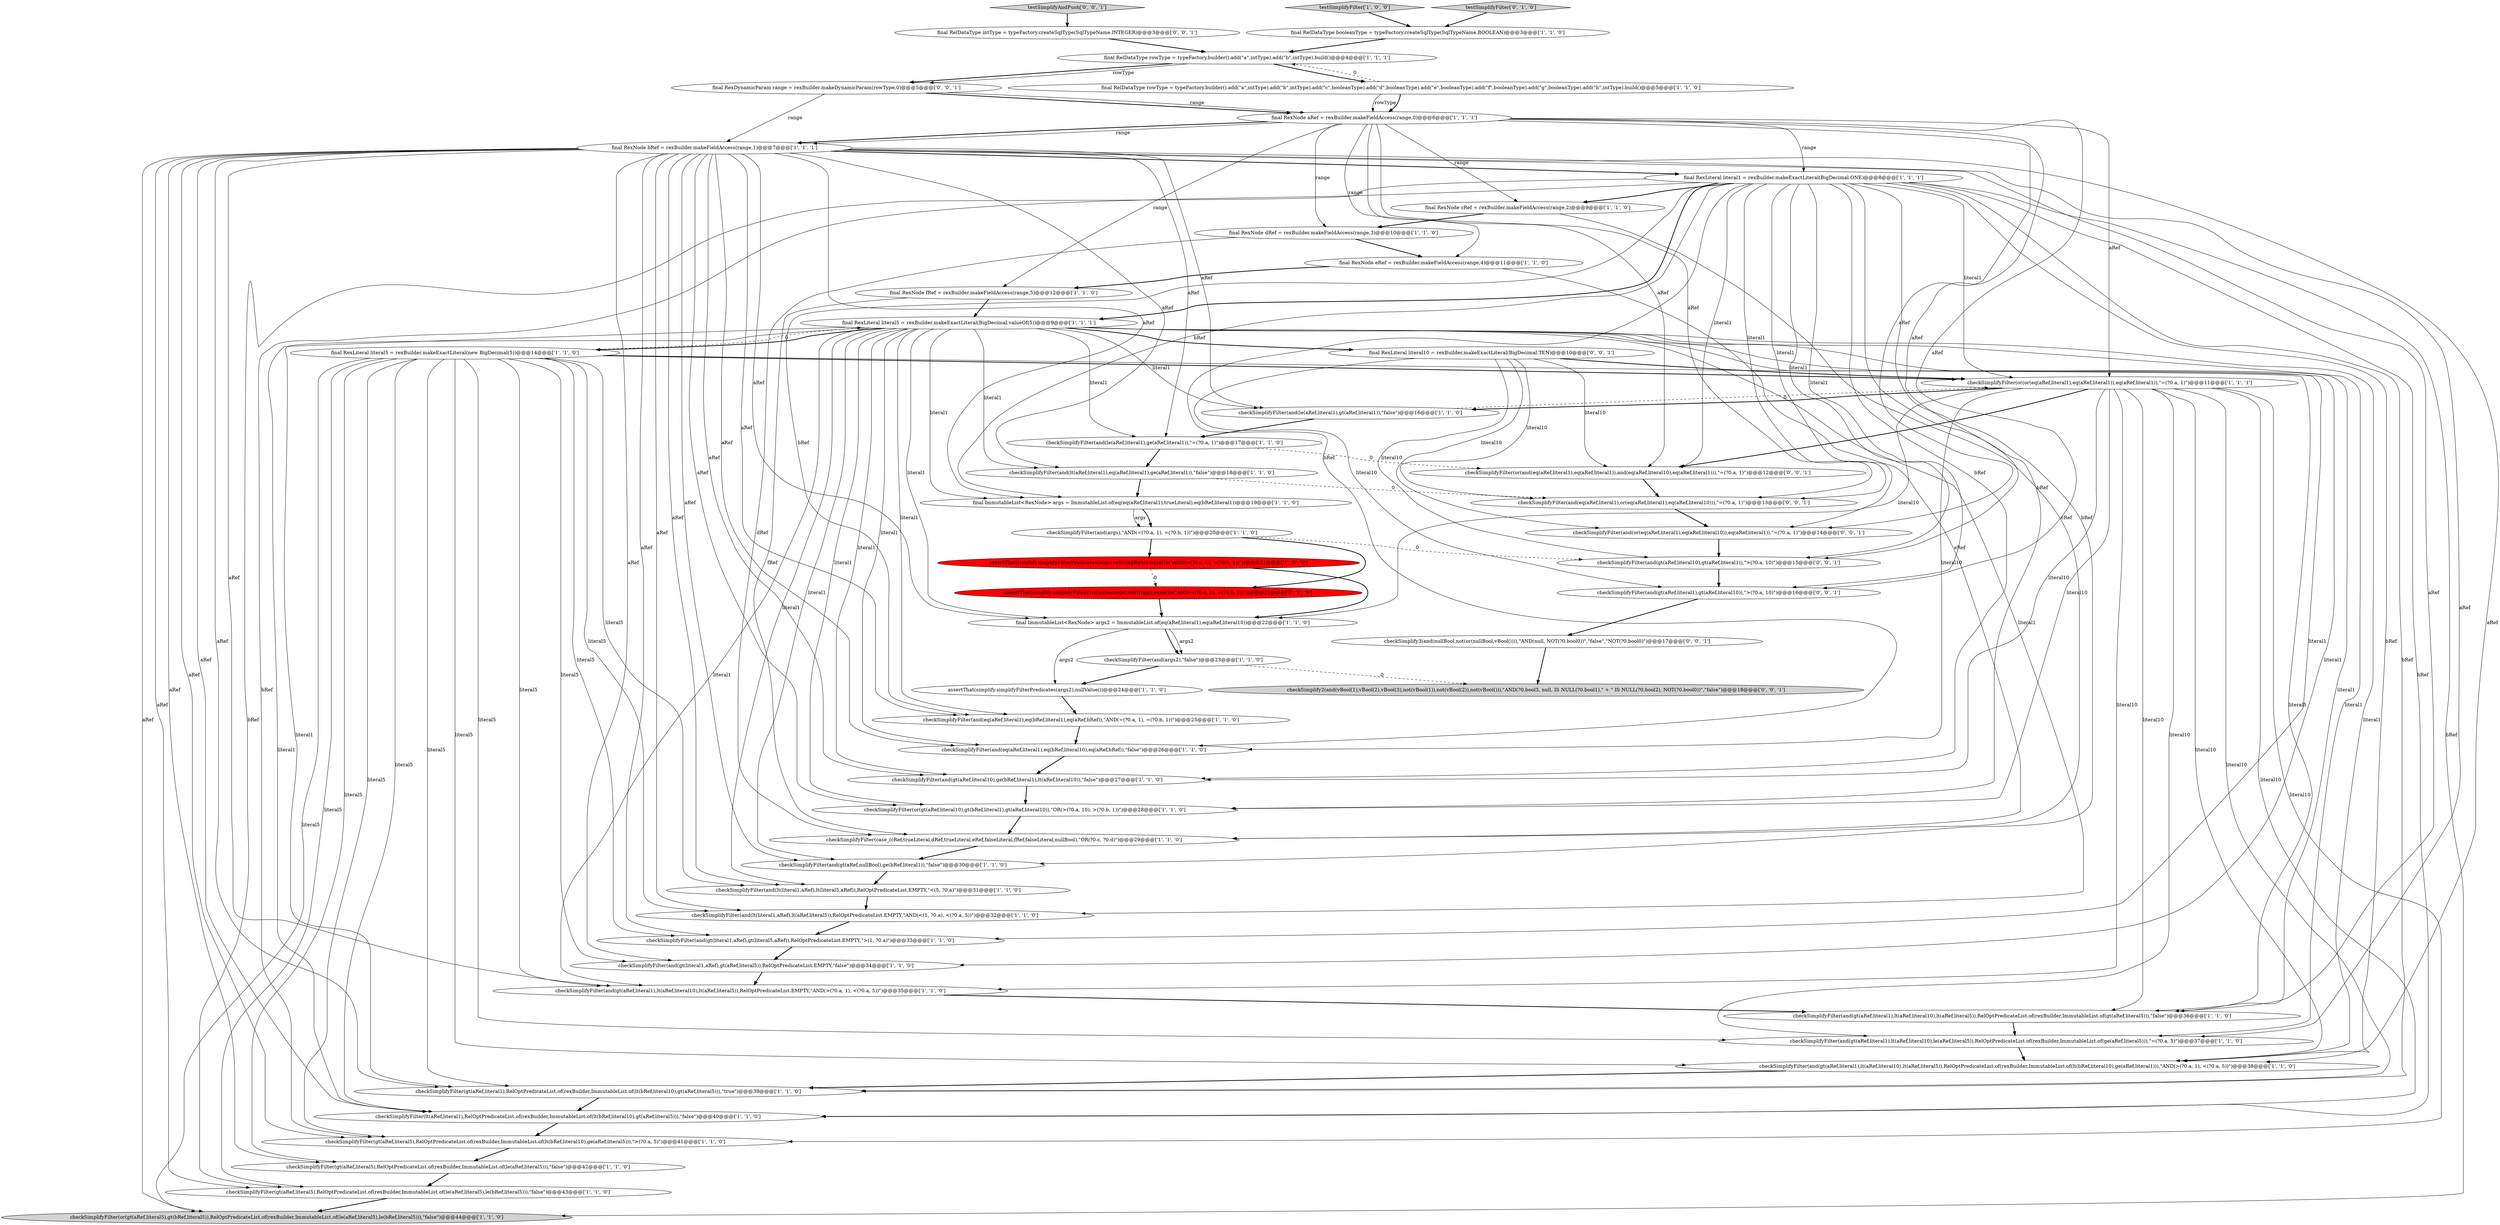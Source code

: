 digraph {
14 [style = filled, label = "final RexNode dRef = rexBuilder.makeFieldAccess(range,3)@@@10@@@['1', '1', '0']", fillcolor = white, shape = ellipse image = "AAA0AAABBB1BBB"];
38 [style = filled, label = "final RexNode eRef = rexBuilder.makeFieldAccess(range,4)@@@11@@@['1', '1', '0']", fillcolor = white, shape = ellipse image = "AAA0AAABBB1BBB"];
30 [style = filled, label = "final RelDataType rowType = typeFactory.builder().add(\"a\",intType).add(\"b\",intType).add(\"c\",booleanType).add(\"d\",booleanType).add(\"e\",booleanType).add(\"f\",booleanType).add(\"g\",booleanType).add(\"h\",intType).build()@@@5@@@['1', '1', '0']", fillcolor = white, shape = ellipse image = "AAA0AAABBB1BBB"];
48 [style = filled, label = "final RexDynamicParam range = rexBuilder.makeDynamicParam(rowType,0)@@@5@@@['0', '0', '1']", fillcolor = white, shape = ellipse image = "AAA0AAABBB3BBB"];
13 [style = filled, label = "final RexNode fRef = rexBuilder.makeFieldAccess(range,5)@@@12@@@['1', '1', '0']", fillcolor = white, shape = ellipse image = "AAA0AAABBB1BBB"];
22 [style = filled, label = "testSimplifyFilter['1', '0', '0']", fillcolor = lightgray, shape = diamond image = "AAA0AAABBB1BBB"];
34 [style = filled, label = "checkSimplifyFilter(and(eq(aRef,literal1),eq(bRef,literal1),eq(aRef,bRef)),\"AND(=(?0.a, 1), =(?0.b, 1))\")@@@25@@@['1', '1', '0']", fillcolor = white, shape = ellipse image = "AAA0AAABBB1BBB"];
37 [style = filled, label = "checkSimplifyFilter(and(le(aRef,literal1),ge(aRef,literal1)),\"=(?0.a, 1)\")@@@17@@@['1', '1', '0']", fillcolor = white, shape = ellipse image = "AAA0AAABBB1BBB"];
43 [style = filled, label = "testSimplifyFilter['0', '1', '0']", fillcolor = lightgray, shape = diamond image = "AAA0AAABBB2BBB"];
49 [style = filled, label = "checkSimplifyFilter(and(gt(aRef,literal1),gt(aRef,literal10)),\">(?0.a, 10)\")@@@16@@@['0', '0', '1']", fillcolor = white, shape = ellipse image = "AAA0AAABBB3BBB"];
26 [style = filled, label = "final RexLiteral literal5 = rexBuilder.makeExactLiteral(BigDecimal.valueOf(5))@@@9@@@['1', '1', '1']", fillcolor = white, shape = ellipse image = "AAA0AAABBB1BBB"];
2 [style = filled, label = "checkSimplifyFilter(gt(aRef,literal5),RelOptPredicateList.of(rexBuilder,ImmutableList.of(lt(bRef,literal10),ge(aRef,literal5))),\">(?0.a, 5)\")@@@41@@@['1', '1', '0']", fillcolor = white, shape = ellipse image = "AAA0AAABBB1BBB"];
6 [style = filled, label = "checkSimplifyFilter(and(gt(aRef,nullBool),ge(bRef,literal1)),\"false\")@@@30@@@['1', '1', '0']", fillcolor = white, shape = ellipse image = "AAA0AAABBB1BBB"];
55 [style = filled, label = "final RexLiteral literal10 = rexBuilder.makeExactLiteral(BigDecimal.TEN)@@@10@@@['0', '0', '1']", fillcolor = white, shape = ellipse image = "AAA0AAABBB3BBB"];
47 [style = filled, label = "checkSimplify2(and(vBool(1),vBool(2),vBool(3),not(vBool(1)),not(vBool(2)),not(vBool())),\"AND(?0.bool3, null, IS NULL(?0.bool1),\" + \" IS NULL(?0.bool2), NOT(?0.bool0))\",\"false\")@@@18@@@['0', '0', '1']", fillcolor = lightgray, shape = ellipse image = "AAA0AAABBB3BBB"];
28 [style = filled, label = "checkSimplifyFilter(gt(aRef,literal5),RelOptPredicateList.of(rexBuilder,ImmutableList.of(le(aRef,literal5),le(bRef,literal5))),\"false\")@@@43@@@['1', '1', '0']", fillcolor = white, shape = ellipse image = "AAA0AAABBB1BBB"];
33 [style = filled, label = "checkSimplifyFilter(lt(aRef,literal1),RelOptPredicateList.of(rexBuilder,ImmutableList.of(lt(bRef,literal10),gt(aRef,literal5))),\"false\")@@@40@@@['1', '1', '0']", fillcolor = white, shape = ellipse image = "AAA0AAABBB1BBB"];
3 [style = filled, label = "final RexLiteral literal5 = rexBuilder.makeExactLiteral(new BigDecimal(5))@@@14@@@['1', '1', '0']", fillcolor = white, shape = ellipse image = "AAA0AAABBB1BBB"];
41 [style = filled, label = "checkSimplifyFilter(case_(cRef,trueLiteral,dRef,trueLiteral,eRef,falseLiteral,fRef,falseLiteral,nullBool),\"OR(?0.c, ?0.d)\")@@@29@@@['1', '1', '0']", fillcolor = white, shape = ellipse image = "AAA0AAABBB1BBB"];
29 [style = filled, label = "checkSimplifyFilter(or(gt(aRef,literal5),gt(bRef,literal5)),RelOptPredicateList.of(rexBuilder,ImmutableList.of(le(aRef,literal5),le(bRef,literal5))),\"false\")@@@44@@@['1', '1', '0']", fillcolor = lightgray, shape = ellipse image = "AAA0AAABBB1BBB"];
17 [style = filled, label = "checkSimplifyFilter(and(gt(aRef,literal1),lt(aRef,literal10),lt(aRef,literal5)),RelOptPredicateList.of(rexBuilder,ImmutableList.of(lt(bRef,literal10),ge(aRef,literal1))),\"AND(>(?0.a, 1), <(?0.a, 5))\")@@@38@@@['1', '1', '0']", fillcolor = white, shape = ellipse image = "AAA0AAABBB1BBB"];
44 [style = filled, label = "assertThat(simplify.simplifyFilterPredicates(args).toString(),equalTo(\"AND(=(?0.a, 1), =(?0.b, 1))\"))@@@21@@@['0', '1', '0']", fillcolor = red, shape = ellipse image = "AAA1AAABBB2BBB"];
21 [style = filled, label = "final ImmutableList<RexNode> args = ImmutableList.of(eq(eq(aRef,literal1),trueLiteral),eq(bRef,literal1))@@@19@@@['1', '1', '0']", fillcolor = white, shape = ellipse image = "AAA0AAABBB1BBB"];
7 [style = filled, label = "checkSimplifyFilter(and(lt(literal1,aRef),lt(aRef,literal5)),RelOptPredicateList.EMPTY,\"AND(<(1, ?0.a), <(?0.a, 5))\")@@@32@@@['1', '1', '0']", fillcolor = white, shape = ellipse image = "AAA0AAABBB1BBB"];
24 [style = filled, label = "checkSimplifyFilter(and(lt(aRef,literal1),eq(aRef,literal1),ge(aRef,literal1)),\"false\")@@@18@@@['1', '1', '0']", fillcolor = white, shape = ellipse image = "AAA0AAABBB1BBB"];
20 [style = filled, label = "final RelDataType rowType = typeFactory.builder().add(\"a\",intType).add(\"b\",intType).build()@@@4@@@['1', '1', '1']", fillcolor = white, shape = ellipse image = "AAA0AAABBB1BBB"];
32 [style = filled, label = "final ImmutableList<RexNode> args2 = ImmutableList.of(eq(aRef,literal1),eq(aRef,literal10))@@@22@@@['1', '1', '0']", fillcolor = white, shape = ellipse image = "AAA0AAABBB1BBB"];
35 [style = filled, label = "checkSimplifyFilter(and(le(aRef,literal1),gt(aRef,literal1)),\"false\")@@@16@@@['1', '1', '0']", fillcolor = white, shape = ellipse image = "AAA0AAABBB1BBB"];
53 [style = filled, label = "final RelDataType intType = typeFactory.createSqlType(SqlTypeName.INTEGER)@@@3@@@['0', '0', '1']", fillcolor = white, shape = ellipse image = "AAA0AAABBB3BBB"];
54 [style = filled, label = "checkSimplify3(and(nullBool,not(or(nullBool,vBool()))),\"AND(null, NOT(?0.bool0))\",\"false\",\"NOT(?0.bool0)\")@@@17@@@['0', '0', '1']", fillcolor = white, shape = ellipse image = "AAA0AAABBB3BBB"];
23 [style = filled, label = "checkSimplifyFilter(and(eq(aRef,literal1),eq(bRef,literal10),eq(aRef,bRef)),\"false\")@@@26@@@['1', '1', '0']", fillcolor = white, shape = ellipse image = "AAA0AAABBB1BBB"];
11 [style = filled, label = "checkSimplifyFilter(or(or(eq(aRef,literal1),eq(aRef,literal1)),eq(aRef,literal1)),\"=(?0.a, 1)\")@@@11@@@['1', '1', '1']", fillcolor = white, shape = ellipse image = "AAA0AAABBB1BBB"];
25 [style = filled, label = "checkSimplifyFilter(gt(aRef,literal5),RelOptPredicateList.of(rexBuilder,ImmutableList.of(le(aRef,literal5))),\"false\")@@@42@@@['1', '1', '0']", fillcolor = white, shape = ellipse image = "AAA0AAABBB1BBB"];
50 [style = filled, label = "testSimplifyAndPush['0', '0', '1']", fillcolor = lightgray, shape = diamond image = "AAA0AAABBB3BBB"];
12 [style = filled, label = "checkSimplifyFilter(or(gt(aRef,literal10),gt(bRef,literal1),gt(aRef,literal10)),\"OR(>(?0.a, 10), >(?0.b, 1))\")@@@28@@@['1', '1', '0']", fillcolor = white, shape = ellipse image = "AAA0AAABBB1BBB"];
9 [style = filled, label = "assertThat(simplify.simplifyFilterPredicates(args).toStringRaw(),equalTo(\"AND(=(?0.a, 1), =(?0.b, 1))\"))@@@21@@@['1', '0', '0']", fillcolor = red, shape = ellipse image = "AAA1AAABBB1BBB"];
42 [style = filled, label = "final RelDataType booleanType = typeFactory.createSqlType(SqlTypeName.BOOLEAN)@@@3@@@['1', '1', '0']", fillcolor = white, shape = ellipse image = "AAA0AAABBB1BBB"];
1 [style = filled, label = "checkSimplifyFilter(and(gt(literal1,aRef),gt(aRef,literal5)),RelOptPredicateList.EMPTY,\"false\")@@@34@@@['1', '1', '0']", fillcolor = white, shape = ellipse image = "AAA0AAABBB1BBB"];
51 [style = filled, label = "checkSimplifyFilter(or(and(eq(aRef,literal1),eq(aRef,literal1)),and(eq(aRef,literal10),eq(aRef,literal1))),\"=(?0.a, 1)\")@@@12@@@['0', '0', '1']", fillcolor = white, shape = ellipse image = "AAA0AAABBB3BBB"];
18 [style = filled, label = "checkSimplifyFilter(and(args2),\"false\")@@@23@@@['1', '1', '0']", fillcolor = white, shape = ellipse image = "AAA0AAABBB1BBB"];
4 [style = filled, label = "final RexNode cRef = rexBuilder.makeFieldAccess(range,2)@@@9@@@['1', '1', '0']", fillcolor = white, shape = ellipse image = "AAA0AAABBB1BBB"];
36 [style = filled, label = "checkSimplifyFilter(and(lt(literal1,aRef),lt(literal5,aRef)),RelOptPredicateList.EMPTY,\"<(5, ?0.a)\")@@@31@@@['1', '1', '0']", fillcolor = white, shape = ellipse image = "AAA0AAABBB1BBB"];
5 [style = filled, label = "checkSimplifyFilter(and(gt(aRef,literal1),lt(aRef,literal10),le(aRef,literal5)),RelOptPredicateList.of(rexBuilder,ImmutableList.of(ge(aRef,literal5))),\"=(?0.a, 5)\")@@@37@@@['1', '1', '0']", fillcolor = white, shape = ellipse image = "AAA0AAABBB1BBB"];
46 [style = filled, label = "checkSimplifyFilter(and(eq(aRef,literal1),or(eq(aRef,literal1),eq(aRef,literal10))),\"=(?0.a, 1)\")@@@13@@@['0', '0', '1']", fillcolor = white, shape = ellipse image = "AAA0AAABBB3BBB"];
8 [style = filled, label = "checkSimplifyFilter(gt(aRef,literal1),RelOptPredicateList.of(rexBuilder,ImmutableList.of(lt(bRef,literal10),gt(aRef,literal5))),\"true\")@@@39@@@['1', '1', '0']", fillcolor = white, shape = ellipse image = "AAA0AAABBB1BBB"];
40 [style = filled, label = "checkSimplifyFilter(and(gt(aRef,literal10),ge(bRef,literal1),lt(aRef,literal10)),\"false\")@@@27@@@['1', '1', '0']", fillcolor = white, shape = ellipse image = "AAA0AAABBB1BBB"];
45 [style = filled, label = "checkSimplifyFilter(and(or(eq(aRef,literal1),eq(aRef,literal10)),eq(aRef,literal1)),\"=(?0.a, 1)\")@@@14@@@['0', '0', '1']", fillcolor = white, shape = ellipse image = "AAA0AAABBB3BBB"];
52 [style = filled, label = "checkSimplifyFilter(and(gt(aRef,literal10),gt(aRef,literal1)),\">(?0.a, 10)\")@@@15@@@['0', '0', '1']", fillcolor = white, shape = ellipse image = "AAA0AAABBB3BBB"];
19 [style = filled, label = "checkSimplifyFilter(and(gt(literal1,aRef),gt(literal5,aRef)),RelOptPredicateList.EMPTY,\">(1, ?0.a)\")@@@33@@@['1', '1', '0']", fillcolor = white, shape = ellipse image = "AAA0AAABBB1BBB"];
31 [style = filled, label = "final RexNode aRef = rexBuilder.makeFieldAccess(range,0)@@@6@@@['1', '1', '1']", fillcolor = white, shape = ellipse image = "AAA0AAABBB1BBB"];
16 [style = filled, label = "checkSimplifyFilter(and(gt(aRef,literal1),lt(aRef,literal10),lt(aRef,literal5)),RelOptPredicateList.EMPTY,\"AND(>(?0.a, 1), <(?0.a, 5))\")@@@35@@@['1', '1', '0']", fillcolor = white, shape = ellipse image = "AAA0AAABBB1BBB"];
27 [style = filled, label = "final RexNode bRef = rexBuilder.makeFieldAccess(range,1)@@@7@@@['1', '1', '1']", fillcolor = white, shape = ellipse image = "AAA0AAABBB1BBB"];
10 [style = filled, label = "final RexLiteral literal1 = rexBuilder.makeExactLiteral(BigDecimal.ONE)@@@8@@@['1', '1', '1']", fillcolor = white, shape = ellipse image = "AAA0AAABBB1BBB"];
15 [style = filled, label = "checkSimplifyFilter(and(gt(aRef,literal1),lt(aRef,literal10),lt(aRef,literal5)),RelOptPredicateList.of(rexBuilder,ImmutableList.of(gt(aRef,literal5))),\"false\")@@@36@@@['1', '1', '0']", fillcolor = white, shape = ellipse image = "AAA0AAABBB1BBB"];
0 [style = filled, label = "checkSimplifyFilter(and(args),\"AND(=(?0.a, 1), =(?0.b, 1))\")@@@20@@@['1', '1', '0']", fillcolor = white, shape = ellipse image = "AAA0AAABBB1BBB"];
39 [style = filled, label = "assertThat(simplify.simplifyFilterPredicates(args2),nullValue())@@@24@@@['1', '1', '0']", fillcolor = white, shape = ellipse image = "AAA0AAABBB1BBB"];
26->15 [style = solid, label="literal1"];
11->32 [style = solid, label="literal10"];
10->40 [style = solid, label="bRef"];
10->51 [style = solid, label="literal1"];
26->35 [style = solid, label="literal1"];
26->23 [style = solid, label="literal1"];
37->51 [style = dashed, label="0"];
27->7 [style = solid, label="aRef"];
11->16 [style = solid, label="literal10"];
11->17 [style = solid, label="literal10"];
43->42 [style = bold, label=""];
31->51 [style = solid, label="aRef"];
31->10 [style = solid, label="range"];
10->33 [style = solid, label="bRef"];
27->28 [style = solid, label="aRef"];
26->21 [style = solid, label="literal1"];
19->1 [style = bold, label=""];
26->7 [style = solid, label="literal1"];
10->45 [style = solid, label="literal1"];
27->23 [style = solid, label="aRef"];
24->21 [style = bold, label=""];
27->35 [style = solid, label="aRef"];
27->19 [style = solid, label="aRef"];
35->37 [style = bold, label=""];
27->29 [style = solid, label="aRef"];
26->40 [style = solid, label="literal1"];
20->48 [style = bold, label=""];
26->37 [style = solid, label="literal1"];
27->6 [style = solid, label="aRef"];
26->6 [style = solid, label="literal1"];
3->16 [style = solid, label="literal5"];
55->11 [style = bold, label=""];
32->18 [style = bold, label=""];
31->11 [style = solid, label="aRef"];
2->25 [style = bold, label=""];
35->11 [style = dashed, label="0"];
11->40 [style = solid, label="literal10"];
26->5 [style = solid, label="literal1"];
27->36 [style = solid, label="aRef"];
55->46 [style = solid, label="literal10"];
25->28 [style = bold, label=""];
11->51 [style = bold, label=""];
11->15 [style = solid, label="literal10"];
21->0 [style = bold, label=""];
39->34 [style = bold, label=""];
26->34 [style = solid, label="literal1"];
3->29 [style = solid, label="literal5"];
24->46 [style = dashed, label="0"];
9->32 [style = bold, label=""];
3->11 [style = bold, label=""];
53->20 [style = bold, label=""];
27->37 [style = solid, label="aRef"];
27->16 [style = solid, label="aRef"];
14->38 [style = bold, label=""];
10->26 [style = bold, label=""];
41->6 [style = bold, label=""];
5->17 [style = bold, label=""];
27->33 [style = solid, label="aRef"];
48->27 [style = solid, label="range"];
31->45 [style = solid, label="aRef"];
20->48 [style = solid, label="rowType"];
31->14 [style = solid, label="range"];
10->29 [style = solid, label="bRef"];
12->41 [style = bold, label=""];
38->41 [style = solid, label="eRef"];
27->2 [style = solid, label="aRef"];
55->49 [style = solid, label="literal10"];
3->28 [style = solid, label="literal5"];
10->2 [style = solid, label="bRef"];
27->12 [style = solid, label="aRef"];
31->27 [style = bold, label=""];
1->16 [style = bold, label=""];
44->32 [style = bold, label=""];
30->31 [style = solid, label="rowType"];
26->1 [style = solid, label="literal1"];
10->46 [style = solid, label="literal1"];
0->44 [style = bold, label=""];
27->15 [style = solid, label="aRef"];
3->7 [style = solid, label="literal5"];
45->52 [style = bold, label=""];
3->1 [style = solid, label="literal5"];
49->54 [style = bold, label=""];
31->27 [style = solid, label="range"];
55->45 [style = solid, label="literal10"];
55->52 [style = solid, label="literal10"];
26->33 [style = solid, label="literal1"];
22->42 [style = bold, label=""];
27->25 [style = solid, label="aRef"];
17->8 [style = bold, label=""];
8->33 [style = bold, label=""];
28->29 [style = bold, label=""];
4->14 [style = bold, label=""];
11->12 [style = solid, label="literal10"];
26->19 [style = solid, label="literal1"];
37->24 [style = bold, label=""];
10->12 [style = solid, label="bRef"];
11->5 [style = solid, label="literal10"];
3->26 [style = dashed, label="0"];
26->3 [style = bold, label=""];
14->41 [style = solid, label="dRef"];
13->41 [style = solid, label="fRef"];
10->49 [style = solid, label="literal1"];
10->23 [style = solid, label="bRef"];
3->36 [style = solid, label="literal5"];
26->8 [style = solid, label="literal1"];
26->12 [style = solid, label="literal1"];
31->13 [style = solid, label="range"];
48->31 [style = bold, label=""];
26->55 [style = bold, label=""];
0->52 [style = dashed, label="0"];
3->19 [style = solid, label="literal5"];
3->15 [style = solid, label="literal5"];
11->23 [style = solid, label="literal10"];
40->12 [style = bold, label=""];
3->5 [style = solid, label="literal5"];
27->34 [style = solid, label="aRef"];
18->39 [style = bold, label=""];
32->18 [style = solid, label="args2"];
13->26 [style = bold, label=""];
30->31 [style = bold, label=""];
9->44 [style = dashed, label="0"];
27->5 [style = solid, label="aRef"];
27->10 [style = bold, label=""];
26->32 [style = solid, label="literal1"];
34->23 [style = bold, label=""];
10->6 [style = solid, label="bRef"];
31->49 [style = solid, label="aRef"];
7->19 [style = bold, label=""];
10->11 [style = solid, label="literal1"];
33->2 [style = bold, label=""];
27->8 [style = solid, label="aRef"];
27->40 [style = solid, label="aRef"];
4->41 [style = solid, label="cRef"];
26->16 [style = solid, label="literal1"];
16->15 [style = bold, label=""];
3->25 [style = solid, label="literal5"];
0->9 [style = bold, label=""];
3->8 [style = solid, label="literal5"];
18->47 [style = dashed, label="0"];
26->17 [style = solid, label="literal1"];
31->38 [style = solid, label="range"];
10->52 [style = solid, label="literal1"];
52->49 [style = bold, label=""];
27->21 [style = solid, label="aRef"];
42->20 [style = bold, label=""];
11->8 [style = solid, label="literal10"];
11->2 [style = solid, label="literal10"];
48->31 [style = solid, label="range"];
10->34 [style = solid, label="bRef"];
10->8 [style = solid, label="bRef"];
6->36 [style = bold, label=""];
51->46 [style = bold, label=""];
11->35 [style = bold, label=""];
27->24 [style = solid, label="aRef"];
15->5 [style = bold, label=""];
21->0 [style = solid, label="args"];
31->52 [style = solid, label="aRef"];
27->17 [style = solid, label="aRef"];
31->46 [style = solid, label="aRef"];
10->17 [style = solid, label="bRef"];
54->47 [style = bold, label=""];
3->33 [style = solid, label="literal5"];
55->51 [style = solid, label="literal10"];
36->7 [style = bold, label=""];
23->40 [style = bold, label=""];
3->17 [style = solid, label="literal5"];
10->21 [style = solid, label="bRef"];
26->24 [style = solid, label="literal1"];
26->36 [style = solid, label="literal1"];
10->4 [style = bold, label=""];
46->45 [style = bold, label=""];
31->4 [style = solid, label="range"];
27->1 [style = solid, label="aRef"];
3->2 [style = solid, label="literal5"];
10->28 [style = solid, label="bRef"];
30->20 [style = dashed, label="0"];
20->30 [style = bold, label=""];
38->13 [style = bold, label=""];
50->53 [style = bold, label=""];
27->32 [style = solid, label="aRef"];
11->33 [style = solid, label="literal10"];
32->39 [style = solid, label="args2"];
}
